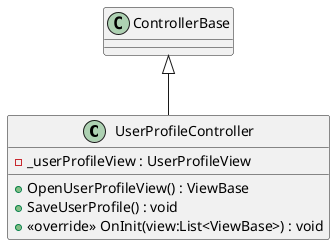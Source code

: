@startuml
class UserProfileController {
    - _userProfileView : UserProfileView
    + OpenUserProfileView() : ViewBase
    + SaveUserProfile() : void
    + <<override>> OnInit(view:List<ViewBase>) : void
}
ControllerBase <|-- UserProfileController
@enduml
